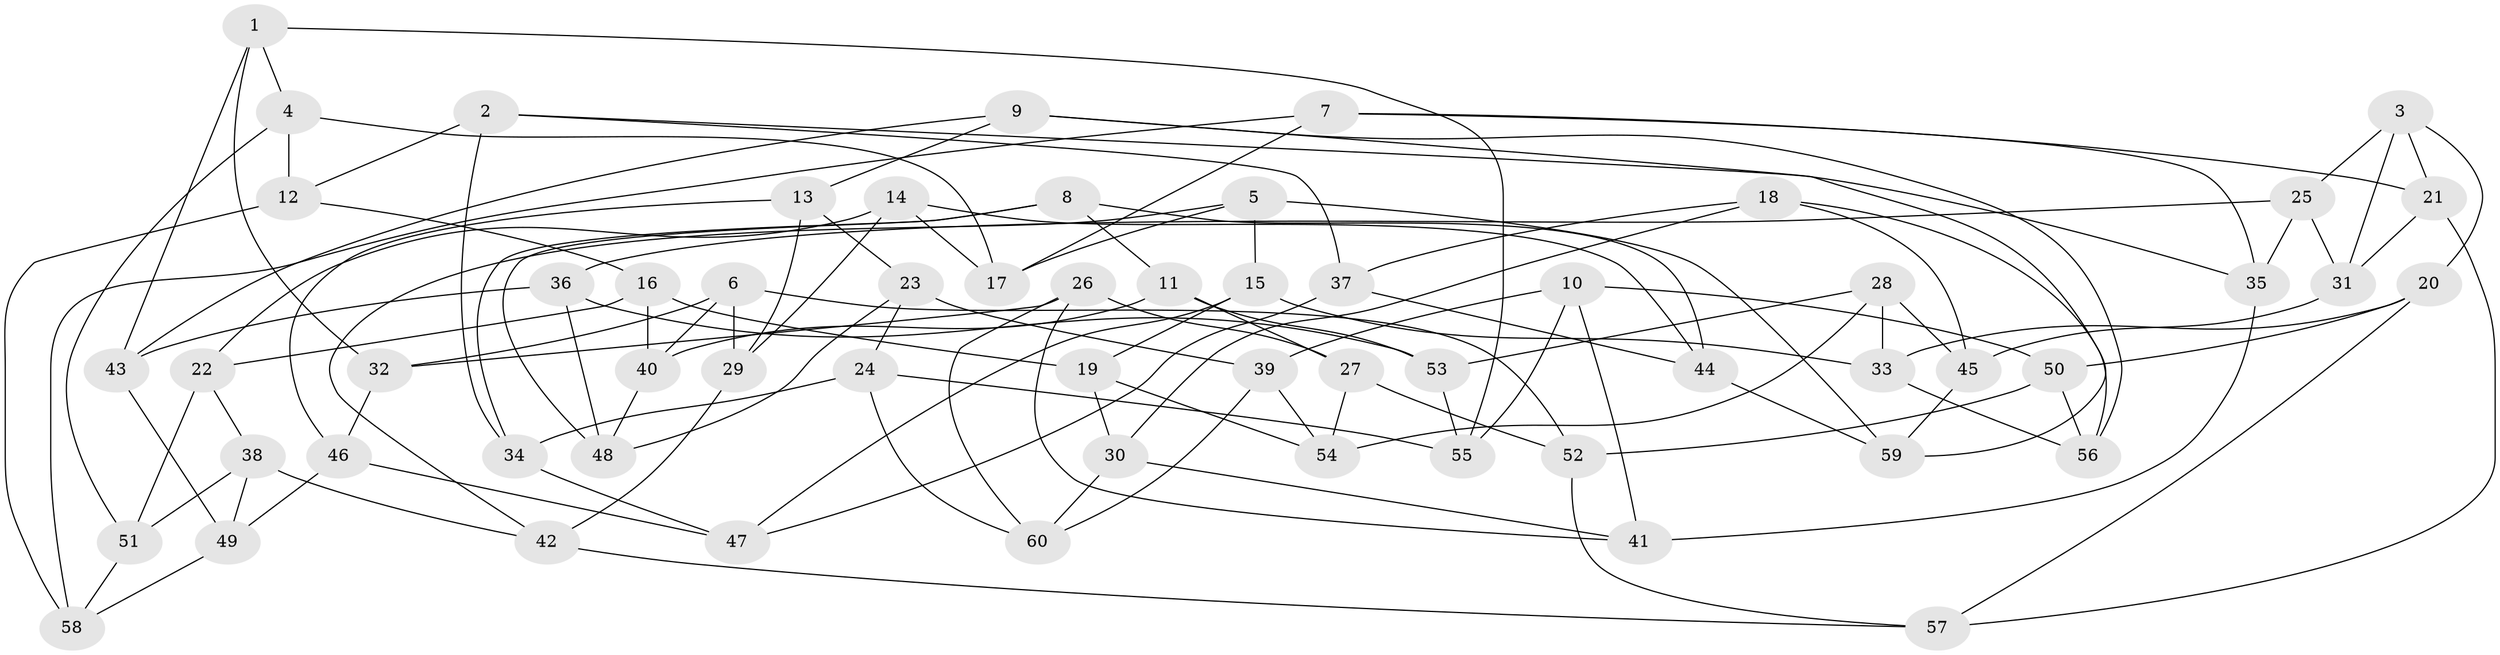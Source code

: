 // Generated by graph-tools (version 1.1) at 2025/11/02/27/25 16:11:47]
// undirected, 60 vertices, 120 edges
graph export_dot {
graph [start="1"]
  node [color=gray90,style=filled];
  1;
  2;
  3;
  4;
  5;
  6;
  7;
  8;
  9;
  10;
  11;
  12;
  13;
  14;
  15;
  16;
  17;
  18;
  19;
  20;
  21;
  22;
  23;
  24;
  25;
  26;
  27;
  28;
  29;
  30;
  31;
  32;
  33;
  34;
  35;
  36;
  37;
  38;
  39;
  40;
  41;
  42;
  43;
  44;
  45;
  46;
  47;
  48;
  49;
  50;
  51;
  52;
  53;
  54;
  55;
  56;
  57;
  58;
  59;
  60;
  1 -- 43;
  1 -- 4;
  1 -- 32;
  1 -- 55;
  2 -- 35;
  2 -- 34;
  2 -- 12;
  2 -- 37;
  3 -- 20;
  3 -- 25;
  3 -- 21;
  3 -- 31;
  4 -- 12;
  4 -- 17;
  4 -- 51;
  5 -- 42;
  5 -- 59;
  5 -- 15;
  5 -- 17;
  6 -- 29;
  6 -- 40;
  6 -- 32;
  6 -- 52;
  7 -- 17;
  7 -- 58;
  7 -- 35;
  7 -- 21;
  8 -- 11;
  8 -- 48;
  8 -- 34;
  8 -- 44;
  9 -- 13;
  9 -- 43;
  9 -- 59;
  9 -- 56;
  10 -- 55;
  10 -- 50;
  10 -- 41;
  10 -- 39;
  11 -- 40;
  11 -- 53;
  11 -- 27;
  12 -- 16;
  12 -- 58;
  13 -- 46;
  13 -- 23;
  13 -- 29;
  14 -- 17;
  14 -- 44;
  14 -- 29;
  14 -- 22;
  15 -- 19;
  15 -- 33;
  15 -- 47;
  16 -- 19;
  16 -- 40;
  16 -- 22;
  18 -- 37;
  18 -- 30;
  18 -- 45;
  18 -- 56;
  19 -- 30;
  19 -- 54;
  20 -- 33;
  20 -- 57;
  20 -- 50;
  21 -- 57;
  21 -- 31;
  22 -- 51;
  22 -- 38;
  23 -- 24;
  23 -- 39;
  23 -- 48;
  24 -- 55;
  24 -- 34;
  24 -- 60;
  25 -- 35;
  25 -- 31;
  25 -- 36;
  26 -- 27;
  26 -- 60;
  26 -- 41;
  26 -- 32;
  27 -- 52;
  27 -- 54;
  28 -- 45;
  28 -- 54;
  28 -- 33;
  28 -- 53;
  29 -- 42;
  30 -- 60;
  30 -- 41;
  31 -- 45;
  32 -- 46;
  33 -- 56;
  34 -- 47;
  35 -- 41;
  36 -- 48;
  36 -- 43;
  36 -- 53;
  37 -- 47;
  37 -- 44;
  38 -- 49;
  38 -- 51;
  38 -- 42;
  39 -- 54;
  39 -- 60;
  40 -- 48;
  42 -- 57;
  43 -- 49;
  44 -- 59;
  45 -- 59;
  46 -- 49;
  46 -- 47;
  49 -- 58;
  50 -- 56;
  50 -- 52;
  51 -- 58;
  52 -- 57;
  53 -- 55;
}
